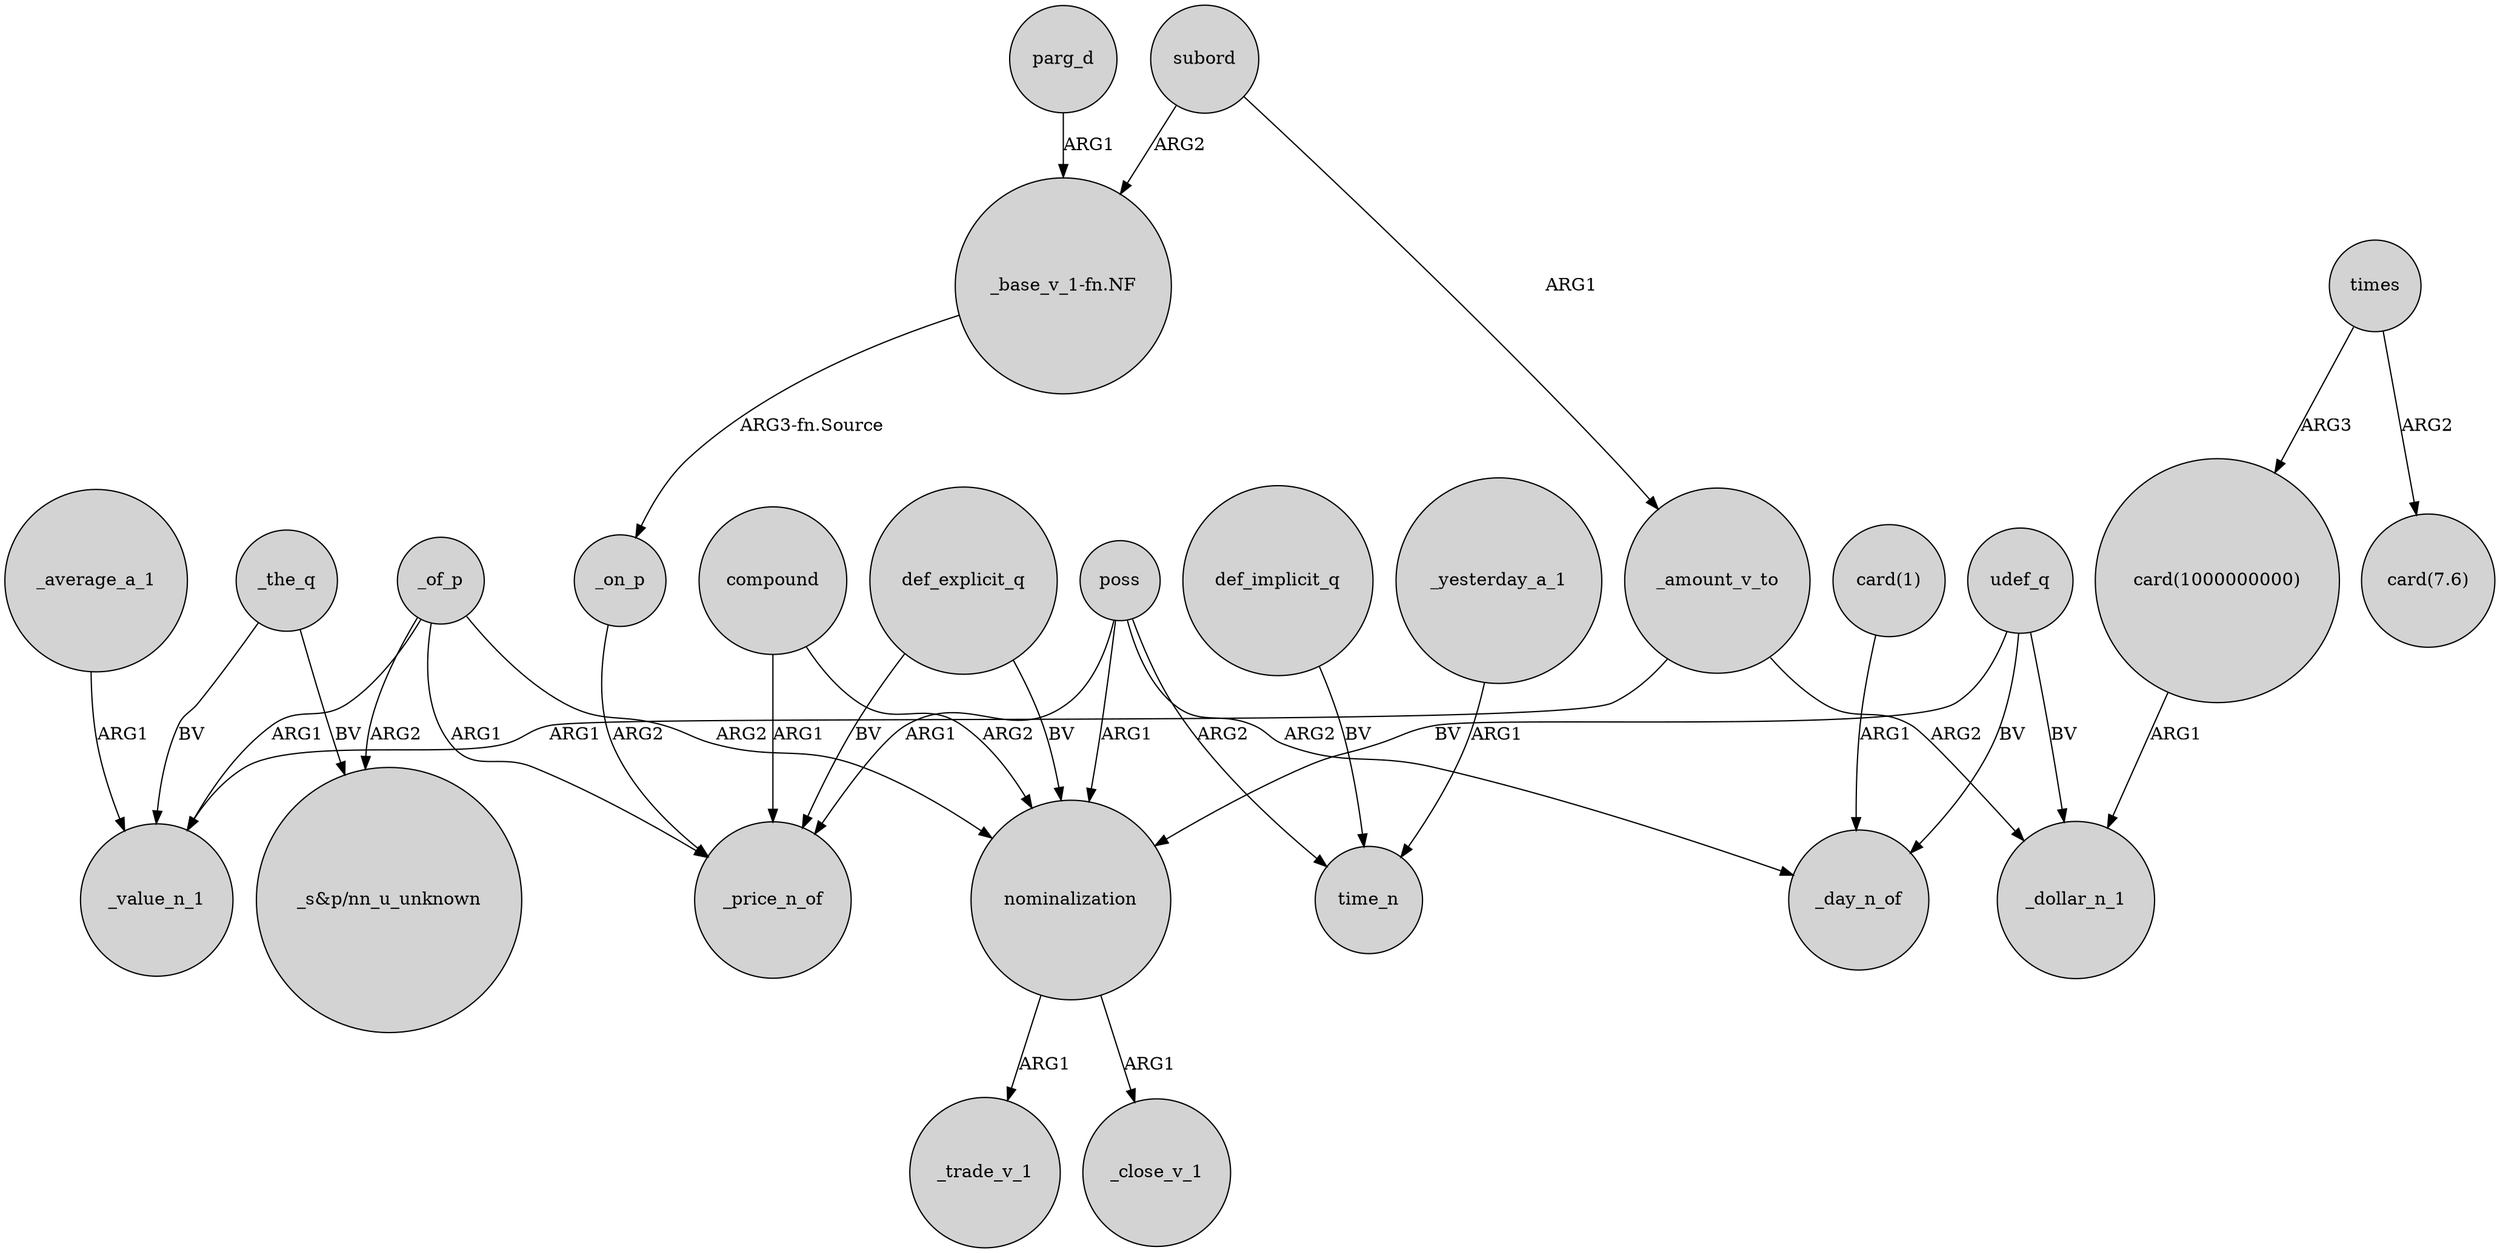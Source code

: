 digraph {
	node [shape=circle style=filled]
	_average_a_1 -> _value_n_1 [label=ARG1]
	_yesterday_a_1 -> time_n [label=ARG1]
	poss -> _price_n_of [label=ARG1]
	_of_p -> _price_n_of [label=ARG1]
	"card(1)" -> _day_n_of [label=ARG1]
	_of_p -> _value_n_1 [label=ARG1]
	poss -> time_n [label=ARG2]
	udef_q -> _day_n_of [label=BV]
	compound -> nominalization [label=ARG2]
	_amount_v_to -> _value_n_1 [label=ARG1]
	nominalization -> _trade_v_1 [label=ARG1]
	def_explicit_q -> _price_n_of [label=BV]
	subord -> _amount_v_to [label=ARG1]
	poss -> nominalization [label=ARG1]
	"_base_v_1-fn.NF" -> _on_p [label="ARG3-fn.Source"]
	_amount_v_to -> _dollar_n_1 [label=ARG2]
	times -> "card(1000000000)" [label=ARG3]
	poss -> _day_n_of [label=ARG2]
	nominalization -> _close_v_1 [label=ARG1]
	_the_q -> "_s&p/nn_u_unknown" [label=BV]
	_of_p -> nominalization [label=ARG2]
	_on_p -> _price_n_of [label=ARG2]
	udef_q -> nominalization [label=BV]
	_the_q -> _value_n_1 [label=BV]
	subord -> "_base_v_1-fn.NF" [label=ARG2]
	def_explicit_q -> nominalization [label=BV]
	udef_q -> _dollar_n_1 [label=BV]
	times -> "card(7.6)" [label=ARG2]
	compound -> _price_n_of [label=ARG1]
	"card(1000000000)" -> _dollar_n_1 [label=ARG1]
	parg_d -> "_base_v_1-fn.NF" [label=ARG1]
	_of_p -> "_s&p/nn_u_unknown" [label=ARG2]
	def_implicit_q -> time_n [label=BV]
}
